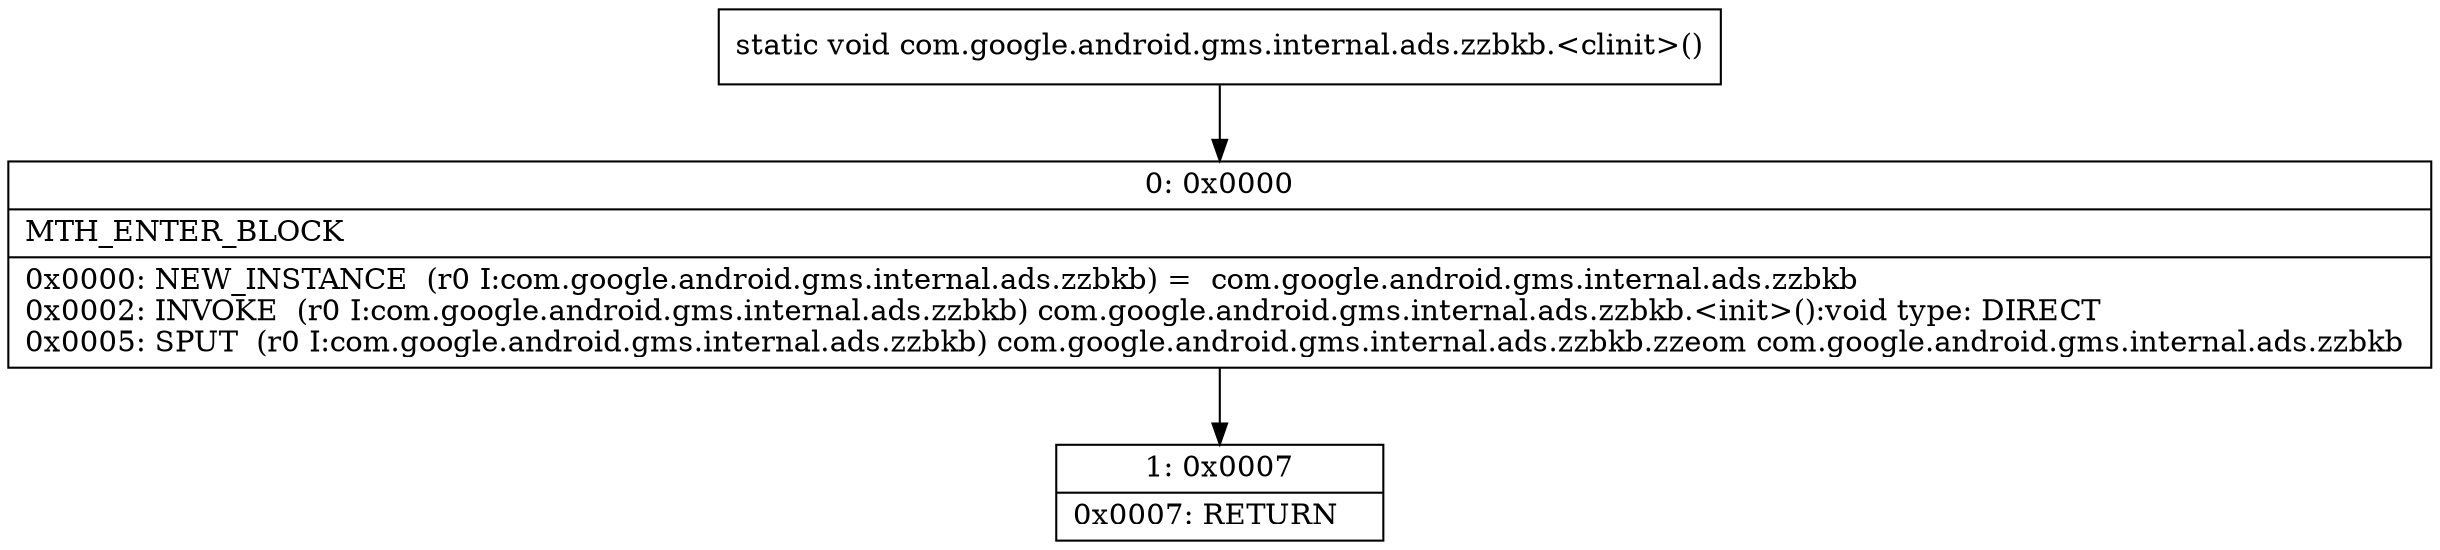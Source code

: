 digraph "CFG forcom.google.android.gms.internal.ads.zzbkb.\<clinit\>()V" {
Node_0 [shape=record,label="{0\:\ 0x0000|MTH_ENTER_BLOCK\l|0x0000: NEW_INSTANCE  (r0 I:com.google.android.gms.internal.ads.zzbkb) =  com.google.android.gms.internal.ads.zzbkb \l0x0002: INVOKE  (r0 I:com.google.android.gms.internal.ads.zzbkb) com.google.android.gms.internal.ads.zzbkb.\<init\>():void type: DIRECT \l0x0005: SPUT  (r0 I:com.google.android.gms.internal.ads.zzbkb) com.google.android.gms.internal.ads.zzbkb.zzeom com.google.android.gms.internal.ads.zzbkb \l}"];
Node_1 [shape=record,label="{1\:\ 0x0007|0x0007: RETURN   \l}"];
MethodNode[shape=record,label="{static void com.google.android.gms.internal.ads.zzbkb.\<clinit\>() }"];
MethodNode -> Node_0;
Node_0 -> Node_1;
}

